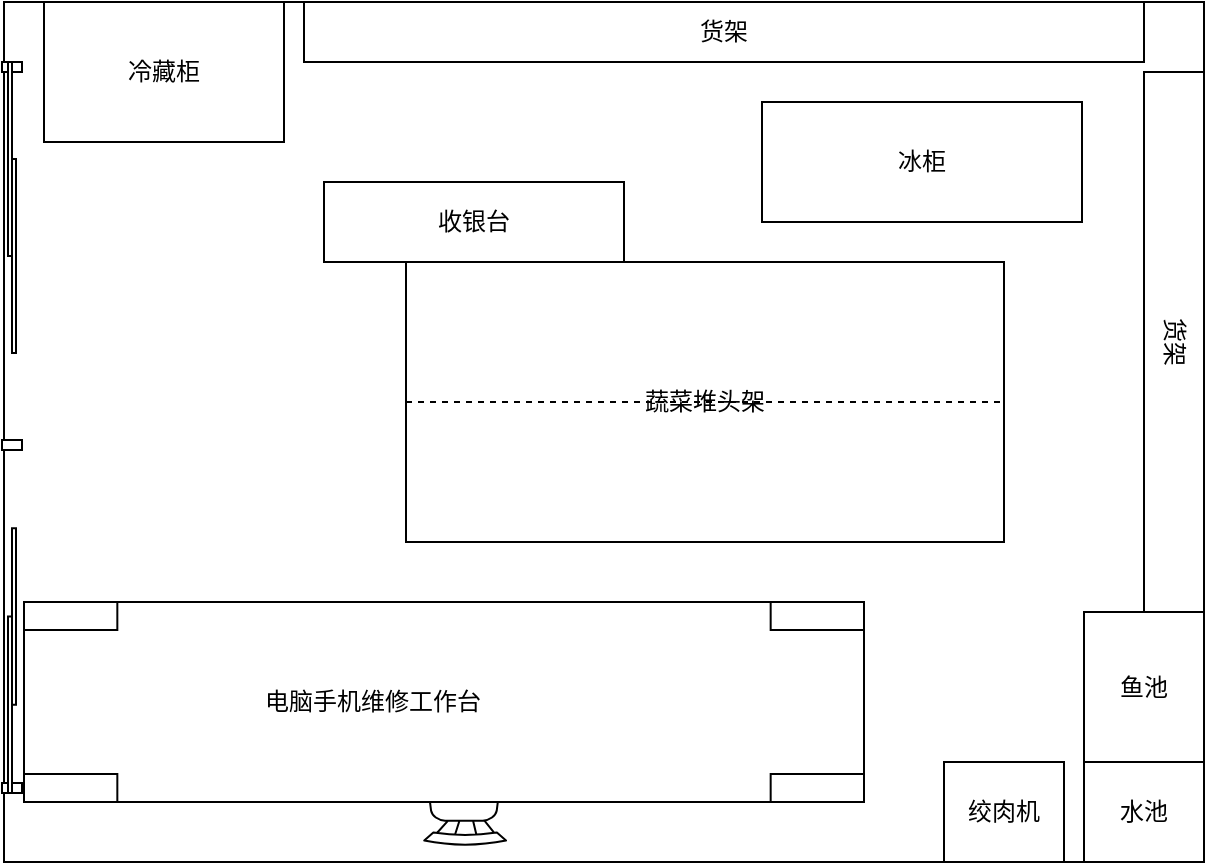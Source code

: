 <mxfile version="13.7.6" type="github">
  <diagram id="Nf25iYnUFrOJCkZ64i39" name="第 1 页">
    <mxGraphModel dx="782" dy="494" grid="1" gridSize="10" guides="1" tooltips="1" connect="1" arrows="1" fold="1" page="1" pageScale="1" pageWidth="827" pageHeight="1169" math="0" shadow="0">
      <root>
        <mxCell id="0" />
        <mxCell id="1" parent="0" />
        <mxCell id="nwzyYmB0595iHeJDCp7D-1" value="" style="rounded=0;whiteSpace=wrap;html=1;" parent="1" vertex="1">
          <mxGeometry x="140" y="50" width="600" height="430" as="geometry" />
        </mxCell>
        <mxCell id="nwzyYmB0595iHeJDCp7D-2" value="货架" style="rounded=0;whiteSpace=wrap;html=1;" parent="1" vertex="1">
          <mxGeometry x="290" y="50" width="420" height="30" as="geometry" />
        </mxCell>
        <mxCell id="nwzyYmB0595iHeJDCp7D-4" value="冷藏柜" style="rounded=0;whiteSpace=wrap;html=1;" parent="1" vertex="1">
          <mxGeometry x="160" y="50" width="120" height="70" as="geometry" />
        </mxCell>
        <mxCell id="nwzyYmB0595iHeJDCp7D-6" value="货架" style="rounded=0;whiteSpace=wrap;html=1;rotation=90;" parent="1" vertex="1">
          <mxGeometry x="590" y="205" width="270" height="30" as="geometry" />
        </mxCell>
        <mxCell id="nwzyYmB0595iHeJDCp7D-7" value="水池" style="rounded=0;whiteSpace=wrap;html=1;" parent="1" vertex="1">
          <mxGeometry x="680" y="430" width="60" height="50" as="geometry" />
        </mxCell>
        <mxCell id="nwzyYmB0595iHeJDCp7D-10" value="冰柜" style="rounded=0;whiteSpace=wrap;html=1;" parent="1" vertex="1">
          <mxGeometry x="519" y="100" width="160" height="60" as="geometry" />
        </mxCell>
        <mxCell id="nwzyYmB0595iHeJDCp7D-11" value="蔬菜堆头架" style="rounded=0;whiteSpace=wrap;html=1;" parent="1" vertex="1">
          <mxGeometry x="341" y="180" width="299" height="140" as="geometry" />
        </mxCell>
        <mxCell id="nwzyYmB0595iHeJDCp7D-12" value="" style="endArrow=none;html=1;exitX=0;exitY=0.5;exitDx=0;exitDy=0;entryX=1;entryY=0.5;entryDx=0;entryDy=0;dashed=1;" parent="1" source="nwzyYmB0595iHeJDCp7D-11" target="nwzyYmB0595iHeJDCp7D-11" edge="1">
          <mxGeometry width="50" height="50" relative="1" as="geometry">
            <mxPoint x="390" y="270" as="sourcePoint" />
            <mxPoint x="440" y="220" as="targetPoint" />
          </mxGeometry>
        </mxCell>
        <mxCell id="nwzyYmB0595iHeJDCp7D-16" value="" style="verticalLabelPosition=bottom;html=1;verticalAlign=top;align=center;shape=mxgraph.floorplan.doorSlidingGlass;dx=0.25;rotation=-90;flipH=0;flipV=1;" parent="1" vertex="1">
          <mxGeometry x="55.75" y="352.25" width="176.5" height="10" as="geometry" />
        </mxCell>
        <mxCell id="nwzyYmB0595iHeJDCp7D-9" value="绞肉机" style="rounded=0;whiteSpace=wrap;html=1;" parent="1" vertex="1">
          <mxGeometry x="610" y="430" width="60" height="50" as="geometry" />
        </mxCell>
        <mxCell id="nwzyYmB0595iHeJDCp7D-17" value="鱼池" style="rounded=0;whiteSpace=wrap;html=1;" parent="1" vertex="1">
          <mxGeometry x="680" y="355" width="60" height="75" as="geometry" />
        </mxCell>
        <mxCell id="Er02y2Thm-W4wve5660Y-6" value="" style="verticalLabelPosition=bottom;html=1;verticalAlign=top;align=center;shape=mxgraph.floorplan.doorSlidingGlass;dx=0.25;rotation=90;" vertex="1" parent="1">
          <mxGeometry x="47" y="172" width="194" height="10" as="geometry" />
        </mxCell>
        <mxCell id="nwzyYmB0595iHeJDCp7D-13" value="收银台" style="rounded=0;whiteSpace=wrap;html=1;" parent="1" vertex="1">
          <mxGeometry x="300" y="140" width="150" height="40" as="geometry" />
        </mxCell>
        <mxCell id="Er02y2Thm-W4wve5660Y-1" value="" style="verticalLabelPosition=bottom;html=1;verticalAlign=top;align=center;shape=mxgraph.floorplan.chair;rotation=-180;" vertex="1" parent="1">
          <mxGeometry x="350" y="420" width="41" height="52" as="geometry" />
        </mxCell>
        <mxCell id="Er02y2Thm-W4wve5660Y-5" value="" style="group" vertex="1" connectable="0" parent="1">
          <mxGeometry x="150" y="350" width="420" height="100" as="geometry" />
        </mxCell>
        <mxCell id="Er02y2Thm-W4wve5660Y-2" value="" style="verticalLabelPosition=bottom;html=1;verticalAlign=top;align=center;shape=mxgraph.floorplan.table;" vertex="1" parent="Er02y2Thm-W4wve5660Y-5">
          <mxGeometry width="420" height="100" as="geometry" />
        </mxCell>
        <mxCell id="Er02y2Thm-W4wve5660Y-3" value="电脑手机维修工作台" style="text;html=1;align=center;verticalAlign=middle;resizable=0;points=[];autosize=1;" vertex="1" parent="Er02y2Thm-W4wve5660Y-5">
          <mxGeometry x="113.591" y="40" width="120" height="20" as="geometry" />
        </mxCell>
      </root>
    </mxGraphModel>
  </diagram>
</mxfile>
